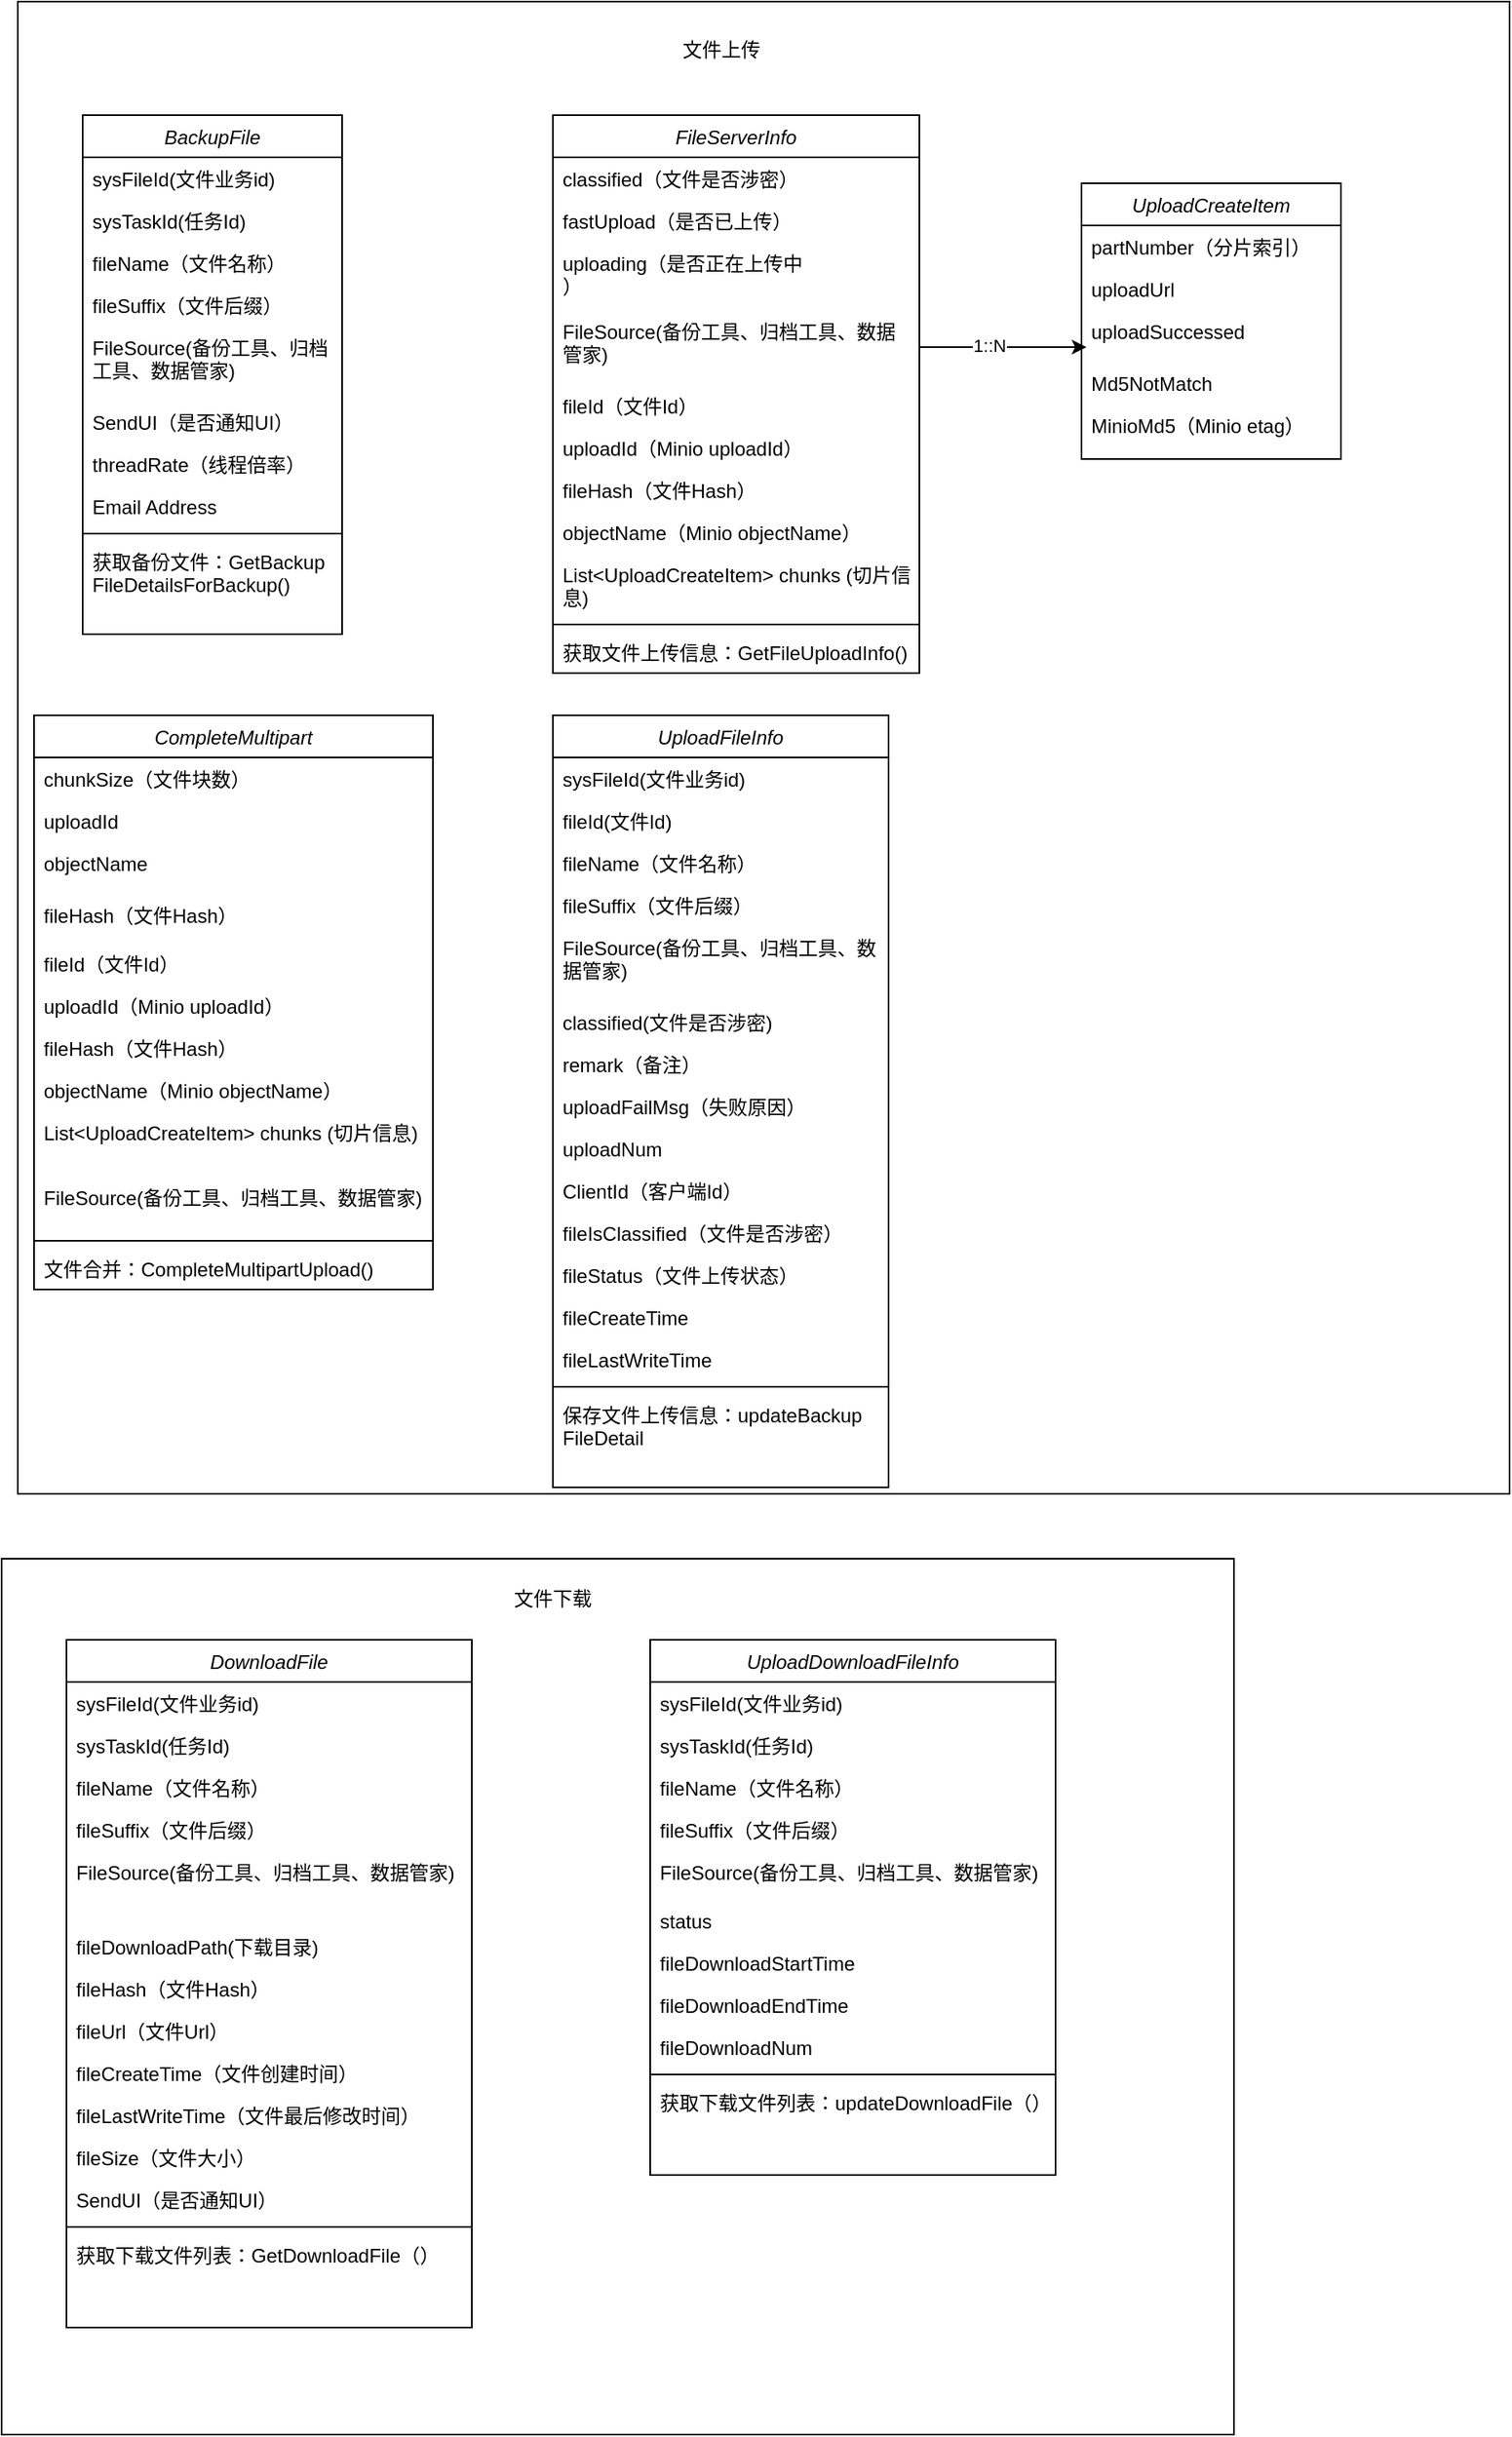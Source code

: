 <mxfile version="22.1.4" type="github">
  <diagram id="C5RBs43oDa-KdzZeNtuy" name="Page-1">
    <mxGraphModel dx="1195" dy="622" grid="1" gridSize="10" guides="1" tooltips="1" connect="1" arrows="1" fold="1" page="1" pageScale="1" pageWidth="827" pageHeight="1169" math="0" shadow="0">
      <root>
        <mxCell id="WIyWlLk6GJQsqaUBKTNV-0" />
        <mxCell id="WIyWlLk6GJQsqaUBKTNV-1" parent="WIyWlLk6GJQsqaUBKTNV-0" />
        <mxCell id="CR6IL81RlcoV7Cm8-zXN-135" value="" style="rounded=0;whiteSpace=wrap;html=1;" vertex="1" parent="WIyWlLk6GJQsqaUBKTNV-1">
          <mxGeometry x="110" y="1000" width="760" height="540" as="geometry" />
        </mxCell>
        <mxCell id="CR6IL81RlcoV7Cm8-zXN-103" value="" style="whiteSpace=wrap;html=1;aspect=fixed;" vertex="1" parent="WIyWlLk6GJQsqaUBKTNV-1">
          <mxGeometry x="120" y="40" width="920" height="920" as="geometry" />
        </mxCell>
        <mxCell id="CR6IL81RlcoV7Cm8-zXN-19" value="BackupFile" style="swimlane;fontStyle=2;align=center;verticalAlign=top;childLayout=stackLayout;horizontal=1;startSize=26;horizontalStack=0;resizeParent=1;resizeLast=0;collapsible=1;marginBottom=0;rounded=0;shadow=0;strokeWidth=1;" vertex="1" parent="WIyWlLk6GJQsqaUBKTNV-1">
          <mxGeometry x="160" y="110" width="160" height="320" as="geometry">
            <mxRectangle x="230" y="140" width="160" height="26" as="alternateBounds" />
          </mxGeometry>
        </mxCell>
        <mxCell id="CR6IL81RlcoV7Cm8-zXN-20" value="sysFileId(文件业务id)" style="text;align=left;verticalAlign=top;spacingLeft=4;spacingRight=4;overflow=hidden;rotatable=0;points=[[0,0.5],[1,0.5]];portConstraint=eastwest;" vertex="1" parent="CR6IL81RlcoV7Cm8-zXN-19">
          <mxGeometry y="26" width="160" height="26" as="geometry" />
        </mxCell>
        <mxCell id="CR6IL81RlcoV7Cm8-zXN-97" value="sysTaskId(任务Id)" style="text;strokeColor=none;fillColor=none;align=left;verticalAlign=top;spacingLeft=4;spacingRight=4;overflow=hidden;rotatable=0;points=[[0,0.5],[1,0.5]];portConstraint=eastwest;whiteSpace=wrap;html=1;" vertex="1" parent="CR6IL81RlcoV7Cm8-zXN-19">
          <mxGeometry y="52" width="160" height="26" as="geometry" />
        </mxCell>
        <mxCell id="CR6IL81RlcoV7Cm8-zXN-25" value="fileName（文件名称）" style="text;strokeColor=none;fillColor=none;align=left;verticalAlign=top;spacingLeft=4;spacingRight=4;overflow=hidden;rotatable=0;points=[[0,0.5],[1,0.5]];portConstraint=eastwest;whiteSpace=wrap;html=1;" vertex="1" parent="CR6IL81RlcoV7Cm8-zXN-19">
          <mxGeometry y="78" width="160" height="26" as="geometry" />
        </mxCell>
        <mxCell id="CR6IL81RlcoV7Cm8-zXN-27" value="fileSuffix（文件后缀）" style="text;strokeColor=none;fillColor=none;align=left;verticalAlign=top;spacingLeft=4;spacingRight=4;overflow=hidden;rotatable=0;points=[[0,0.5],[1,0.5]];portConstraint=eastwest;whiteSpace=wrap;html=1;" vertex="1" parent="CR6IL81RlcoV7Cm8-zXN-19">
          <mxGeometry y="104" width="160" height="26" as="geometry" />
        </mxCell>
        <mxCell id="CR6IL81RlcoV7Cm8-zXN-30" value="FileSource(备份工具、归档工具、数据管家)" style="text;strokeColor=none;fillColor=none;align=left;verticalAlign=top;spacingLeft=4;spacingRight=4;overflow=hidden;rotatable=0;points=[[0,0.5],[1,0.5]];portConstraint=eastwest;whiteSpace=wrap;html=1;" vertex="1" parent="CR6IL81RlcoV7Cm8-zXN-19">
          <mxGeometry y="130" width="160" height="46" as="geometry" />
        </mxCell>
        <mxCell id="CR6IL81RlcoV7Cm8-zXN-26" value="SendUI（是否通知UI）" style="text;strokeColor=none;fillColor=none;align=left;verticalAlign=top;spacingLeft=4;spacingRight=4;overflow=hidden;rotatable=0;points=[[0,0.5],[1,0.5]];portConstraint=eastwest;whiteSpace=wrap;html=1;" vertex="1" parent="CR6IL81RlcoV7Cm8-zXN-19">
          <mxGeometry y="176" width="160" height="26" as="geometry" />
        </mxCell>
        <mxCell id="CR6IL81RlcoV7Cm8-zXN-28" value="threadRate（线程倍率）" style="text;strokeColor=none;fillColor=none;align=left;verticalAlign=top;spacingLeft=4;spacingRight=4;overflow=hidden;rotatable=0;points=[[0,0.5],[1,0.5]];portConstraint=eastwest;whiteSpace=wrap;html=1;" vertex="1" parent="CR6IL81RlcoV7Cm8-zXN-19">
          <mxGeometry y="202" width="160" height="26" as="geometry" />
        </mxCell>
        <mxCell id="CR6IL81RlcoV7Cm8-zXN-22" value="Email Address" style="text;align=left;verticalAlign=top;spacingLeft=4;spacingRight=4;overflow=hidden;rotatable=0;points=[[0,0.5],[1,0.5]];portConstraint=eastwest;rounded=0;shadow=0;html=0;" vertex="1" parent="CR6IL81RlcoV7Cm8-zXN-19">
          <mxGeometry y="228" width="160" height="26" as="geometry" />
        </mxCell>
        <mxCell id="CR6IL81RlcoV7Cm8-zXN-23" value="" style="line;html=1;strokeWidth=1;align=left;verticalAlign=middle;spacingTop=-1;spacingLeft=3;spacingRight=3;rotatable=0;labelPosition=right;points=[];portConstraint=eastwest;" vertex="1" parent="CR6IL81RlcoV7Cm8-zXN-19">
          <mxGeometry y="254" width="160" height="8" as="geometry" />
        </mxCell>
        <mxCell id="CR6IL81RlcoV7Cm8-zXN-24" value="获取备份文件：GetBackup&#xa;FileDetailsForBackup()" style="text;align=left;verticalAlign=top;spacingLeft=4;spacingRight=4;overflow=hidden;rotatable=0;points=[[0,0.5],[1,0.5]];portConstraint=eastwest;" vertex="1" parent="CR6IL81RlcoV7Cm8-zXN-19">
          <mxGeometry y="262" width="160" height="58" as="geometry" />
        </mxCell>
        <mxCell id="CR6IL81RlcoV7Cm8-zXN-31" value="FileServerInfo" style="swimlane;fontStyle=2;align=center;verticalAlign=top;childLayout=stackLayout;horizontal=1;startSize=26;horizontalStack=0;resizeParent=1;resizeLast=0;collapsible=1;marginBottom=0;rounded=0;shadow=0;strokeWidth=1;" vertex="1" parent="WIyWlLk6GJQsqaUBKTNV-1">
          <mxGeometry x="450" y="110" width="226" height="344" as="geometry">
            <mxRectangle x="230" y="140" width="160" height="26" as="alternateBounds" />
          </mxGeometry>
        </mxCell>
        <mxCell id="CR6IL81RlcoV7Cm8-zXN-32" value="classified（文件是否涉密）" style="text;align=left;verticalAlign=top;spacingLeft=4;spacingRight=4;overflow=hidden;rotatable=0;points=[[0,0.5],[1,0.5]];portConstraint=eastwest;" vertex="1" parent="CR6IL81RlcoV7Cm8-zXN-31">
          <mxGeometry y="26" width="226" height="26" as="geometry" />
        </mxCell>
        <mxCell id="CR6IL81RlcoV7Cm8-zXN-33" value="fastUpload（是否已上传）" style="text;strokeColor=none;fillColor=none;align=left;verticalAlign=top;spacingLeft=4;spacingRight=4;overflow=hidden;rotatable=0;points=[[0,0.5],[1,0.5]];portConstraint=eastwest;whiteSpace=wrap;html=1;" vertex="1" parent="CR6IL81RlcoV7Cm8-zXN-31">
          <mxGeometry y="52" width="226" height="26" as="geometry" />
        </mxCell>
        <mxCell id="CR6IL81RlcoV7Cm8-zXN-34" value="uploading（是否正在上传中&lt;br&gt;）" style="text;strokeColor=none;fillColor=none;align=left;verticalAlign=top;spacingLeft=4;spacingRight=4;overflow=hidden;rotatable=0;points=[[0,0.5],[1,0.5]];portConstraint=eastwest;whiteSpace=wrap;html=1;" vertex="1" parent="CR6IL81RlcoV7Cm8-zXN-31">
          <mxGeometry y="78" width="226" height="42" as="geometry" />
        </mxCell>
        <mxCell id="CR6IL81RlcoV7Cm8-zXN-35" value="FileSource(备份工具、归档工具、数据管家)" style="text;strokeColor=none;fillColor=none;align=left;verticalAlign=top;spacingLeft=4;spacingRight=4;overflow=hidden;rotatable=0;points=[[0,0.5],[1,0.5]];portConstraint=eastwest;whiteSpace=wrap;html=1;" vertex="1" parent="CR6IL81RlcoV7Cm8-zXN-31">
          <mxGeometry y="120" width="226" height="46" as="geometry" />
        </mxCell>
        <mxCell id="CR6IL81RlcoV7Cm8-zXN-36" value="fileId（文件Id）" style="text;strokeColor=none;fillColor=none;align=left;verticalAlign=top;spacingLeft=4;spacingRight=4;overflow=hidden;rotatable=0;points=[[0,0.5],[1,0.5]];portConstraint=eastwest;whiteSpace=wrap;html=1;" vertex="1" parent="CR6IL81RlcoV7Cm8-zXN-31">
          <mxGeometry y="166" width="226" height="26" as="geometry" />
        </mxCell>
        <mxCell id="CR6IL81RlcoV7Cm8-zXN-37" value="uploadId（Minio uploadId）" style="text;strokeColor=none;fillColor=none;align=left;verticalAlign=top;spacingLeft=4;spacingRight=4;overflow=hidden;rotatable=0;points=[[0,0.5],[1,0.5]];portConstraint=eastwest;whiteSpace=wrap;html=1;" vertex="1" parent="CR6IL81RlcoV7Cm8-zXN-31">
          <mxGeometry y="192" width="226" height="26" as="geometry" />
        </mxCell>
        <mxCell id="CR6IL81RlcoV7Cm8-zXN-38" value="fileHash（文件Hash）" style="text;strokeColor=none;fillColor=none;align=left;verticalAlign=top;spacingLeft=4;spacingRight=4;overflow=hidden;rotatable=0;points=[[0,0.5],[1,0.5]];portConstraint=eastwest;whiteSpace=wrap;html=1;" vertex="1" parent="CR6IL81RlcoV7Cm8-zXN-31">
          <mxGeometry y="218" width="226" height="26" as="geometry" />
        </mxCell>
        <mxCell id="CR6IL81RlcoV7Cm8-zXN-39" value="objectName（Minio objectName）" style="text;align=left;verticalAlign=top;spacingLeft=4;spacingRight=4;overflow=hidden;rotatable=0;points=[[0,0.5],[1,0.5]];portConstraint=eastwest;rounded=0;shadow=0;html=0;" vertex="1" parent="CR6IL81RlcoV7Cm8-zXN-31">
          <mxGeometry y="244" width="226" height="26" as="geometry" />
        </mxCell>
        <mxCell id="CR6IL81RlcoV7Cm8-zXN-54" value="List&amp;lt;UploadCreateItem&amp;gt;&amp;nbsp;chunks (切片信息)" style="text;strokeColor=none;fillColor=none;align=left;verticalAlign=top;spacingLeft=4;spacingRight=4;overflow=hidden;rotatable=0;points=[[0,0.5],[1,0.5]];portConstraint=eastwest;whiteSpace=wrap;html=1;" vertex="1" parent="CR6IL81RlcoV7Cm8-zXN-31">
          <mxGeometry y="270" width="226" height="40" as="geometry" />
        </mxCell>
        <mxCell id="CR6IL81RlcoV7Cm8-zXN-40" value="" style="line;html=1;strokeWidth=1;align=left;verticalAlign=middle;spacingTop=-1;spacingLeft=3;spacingRight=3;rotatable=0;labelPosition=right;points=[];portConstraint=eastwest;" vertex="1" parent="CR6IL81RlcoV7Cm8-zXN-31">
          <mxGeometry y="310" width="226" height="8" as="geometry" />
        </mxCell>
        <mxCell id="CR6IL81RlcoV7Cm8-zXN-41" value="获取文件上传信息：GetFileUploadInfo()" style="text;align=left;verticalAlign=top;spacingLeft=4;spacingRight=4;overflow=hidden;rotatable=0;points=[[0,0.5],[1,0.5]];portConstraint=eastwest;" vertex="1" parent="CR6IL81RlcoV7Cm8-zXN-31">
          <mxGeometry y="318" width="226" height="26" as="geometry" />
        </mxCell>
        <mxCell id="CR6IL81RlcoV7Cm8-zXN-43" value="UploadCreateItem" style="swimlane;fontStyle=2;align=center;verticalAlign=top;childLayout=stackLayout;horizontal=1;startSize=26;horizontalStack=0;resizeParent=1;resizeLast=0;collapsible=1;marginBottom=0;rounded=0;shadow=0;strokeWidth=1;" vertex="1" parent="WIyWlLk6GJQsqaUBKTNV-1">
          <mxGeometry x="776" y="152" width="160" height="170" as="geometry">
            <mxRectangle x="230" y="140" width="160" height="26" as="alternateBounds" />
          </mxGeometry>
        </mxCell>
        <mxCell id="CR6IL81RlcoV7Cm8-zXN-44" value="partNumber（分片索引）" style="text;align=left;verticalAlign=top;spacingLeft=4;spacingRight=4;overflow=hidden;rotatable=0;points=[[0,0.5],[1,0.5]];portConstraint=eastwest;" vertex="1" parent="CR6IL81RlcoV7Cm8-zXN-43">
          <mxGeometry y="26" width="160" height="26" as="geometry" />
        </mxCell>
        <mxCell id="CR6IL81RlcoV7Cm8-zXN-45" value="uploadUrl" style="text;strokeColor=none;fillColor=none;align=left;verticalAlign=top;spacingLeft=4;spacingRight=4;overflow=hidden;rotatable=0;points=[[0,0.5],[1,0.5]];portConstraint=eastwest;whiteSpace=wrap;html=1;" vertex="1" parent="CR6IL81RlcoV7Cm8-zXN-43">
          <mxGeometry y="52" width="160" height="26" as="geometry" />
        </mxCell>
        <mxCell id="CR6IL81RlcoV7Cm8-zXN-46" value="uploadSuccessed" style="text;strokeColor=none;fillColor=none;align=left;verticalAlign=top;spacingLeft=4;spacingRight=4;overflow=hidden;rotatable=0;points=[[0,0.5],[1,0.5]];portConstraint=eastwest;whiteSpace=wrap;html=1;" vertex="1" parent="CR6IL81RlcoV7Cm8-zXN-43">
          <mxGeometry y="78" width="160" height="32" as="geometry" />
        </mxCell>
        <mxCell id="CR6IL81RlcoV7Cm8-zXN-48" value="Md5NotMatch" style="text;strokeColor=none;fillColor=none;align=left;verticalAlign=top;spacingLeft=4;spacingRight=4;overflow=hidden;rotatable=0;points=[[0,0.5],[1,0.5]];portConstraint=eastwest;whiteSpace=wrap;html=1;" vertex="1" parent="CR6IL81RlcoV7Cm8-zXN-43">
          <mxGeometry y="110" width="160" height="26" as="geometry" />
        </mxCell>
        <mxCell id="CR6IL81RlcoV7Cm8-zXN-49" value="MinioMd5（Minio etag）" style="text;strokeColor=none;fillColor=none;align=left;verticalAlign=top;spacingLeft=4;spacingRight=4;overflow=hidden;rotatable=0;points=[[0,0.5],[1,0.5]];portConstraint=eastwest;whiteSpace=wrap;html=1;" vertex="1" parent="CR6IL81RlcoV7Cm8-zXN-43">
          <mxGeometry y="136" width="160" height="26" as="geometry" />
        </mxCell>
        <mxCell id="CR6IL81RlcoV7Cm8-zXN-55" style="edgeStyle=orthogonalEdgeStyle;rounded=0;orthogonalLoop=1;jettySize=auto;html=1;exitX=1;exitY=0.5;exitDx=0;exitDy=0;entryX=0.019;entryY=0.719;entryDx=0;entryDy=0;entryPerimeter=0;" edge="1" parent="WIyWlLk6GJQsqaUBKTNV-1" source="CR6IL81RlcoV7Cm8-zXN-35" target="CR6IL81RlcoV7Cm8-zXN-46">
          <mxGeometry relative="1" as="geometry" />
        </mxCell>
        <mxCell id="CR6IL81RlcoV7Cm8-zXN-56" value="1::N" style="edgeLabel;html=1;align=center;verticalAlign=middle;resizable=0;points=[];" vertex="1" connectable="0" parent="CR6IL81RlcoV7Cm8-zXN-55">
          <mxGeometry x="-0.165" y="1" relative="1" as="geometry">
            <mxPoint as="offset" />
          </mxGeometry>
        </mxCell>
        <mxCell id="CR6IL81RlcoV7Cm8-zXN-57" value="CompleteMultipart" style="swimlane;fontStyle=2;align=center;verticalAlign=top;childLayout=stackLayout;horizontal=1;startSize=26;horizontalStack=0;resizeParent=1;resizeLast=0;collapsible=1;marginBottom=0;rounded=0;shadow=0;strokeWidth=1;" vertex="1" parent="WIyWlLk6GJQsqaUBKTNV-1">
          <mxGeometry x="130" y="480" width="246" height="354" as="geometry">
            <mxRectangle x="230" y="140" width="160" height="26" as="alternateBounds" />
          </mxGeometry>
        </mxCell>
        <mxCell id="CR6IL81RlcoV7Cm8-zXN-58" value="chunkSize（文件块数）" style="text;align=left;verticalAlign=top;spacingLeft=4;spacingRight=4;overflow=hidden;rotatable=0;points=[[0,0.5],[1,0.5]];portConstraint=eastwest;" vertex="1" parent="CR6IL81RlcoV7Cm8-zXN-57">
          <mxGeometry y="26" width="246" height="26" as="geometry" />
        </mxCell>
        <mxCell id="CR6IL81RlcoV7Cm8-zXN-59" value="uploadId" style="text;strokeColor=none;fillColor=none;align=left;verticalAlign=top;spacingLeft=4;spacingRight=4;overflow=hidden;rotatable=0;points=[[0,0.5],[1,0.5]];portConstraint=eastwest;whiteSpace=wrap;html=1;" vertex="1" parent="CR6IL81RlcoV7Cm8-zXN-57">
          <mxGeometry y="52" width="246" height="26" as="geometry" />
        </mxCell>
        <mxCell id="CR6IL81RlcoV7Cm8-zXN-60" value="objectName" style="text;strokeColor=none;fillColor=none;align=left;verticalAlign=top;spacingLeft=4;spacingRight=4;overflow=hidden;rotatable=0;points=[[0,0.5],[1,0.5]];portConstraint=eastwest;whiteSpace=wrap;html=1;" vertex="1" parent="CR6IL81RlcoV7Cm8-zXN-57">
          <mxGeometry y="78" width="246" height="32" as="geometry" />
        </mxCell>
        <mxCell id="CR6IL81RlcoV7Cm8-zXN-61" value="fileHash（文件Hash）" style="text;strokeColor=none;fillColor=none;align=left;verticalAlign=top;spacingLeft=4;spacingRight=4;overflow=hidden;rotatable=0;points=[[0,0.5],[1,0.5]];portConstraint=eastwest;whiteSpace=wrap;html=1;" vertex="1" parent="CR6IL81RlcoV7Cm8-zXN-57">
          <mxGeometry y="110" width="246" height="30" as="geometry" />
        </mxCell>
        <mxCell id="CR6IL81RlcoV7Cm8-zXN-62" value="fileId（文件Id）" style="text;strokeColor=none;fillColor=none;align=left;verticalAlign=top;spacingLeft=4;spacingRight=4;overflow=hidden;rotatable=0;points=[[0,0.5],[1,0.5]];portConstraint=eastwest;whiteSpace=wrap;html=1;" vertex="1" parent="CR6IL81RlcoV7Cm8-zXN-57">
          <mxGeometry y="140" width="246" height="26" as="geometry" />
        </mxCell>
        <mxCell id="CR6IL81RlcoV7Cm8-zXN-63" value="uploadId（Minio uploadId）" style="text;strokeColor=none;fillColor=none;align=left;verticalAlign=top;spacingLeft=4;spacingRight=4;overflow=hidden;rotatable=0;points=[[0,0.5],[1,0.5]];portConstraint=eastwest;whiteSpace=wrap;html=1;" vertex="1" parent="CR6IL81RlcoV7Cm8-zXN-57">
          <mxGeometry y="166" width="246" height="26" as="geometry" />
        </mxCell>
        <mxCell id="CR6IL81RlcoV7Cm8-zXN-64" value="fileHash（文件Hash）" style="text;strokeColor=none;fillColor=none;align=left;verticalAlign=top;spacingLeft=4;spacingRight=4;overflow=hidden;rotatable=0;points=[[0,0.5],[1,0.5]];portConstraint=eastwest;whiteSpace=wrap;html=1;" vertex="1" parent="CR6IL81RlcoV7Cm8-zXN-57">
          <mxGeometry y="192" width="246" height="26" as="geometry" />
        </mxCell>
        <mxCell id="CR6IL81RlcoV7Cm8-zXN-65" value="objectName（Minio objectName）" style="text;align=left;verticalAlign=top;spacingLeft=4;spacingRight=4;overflow=hidden;rotatable=0;points=[[0,0.5],[1,0.5]];portConstraint=eastwest;rounded=0;shadow=0;html=0;" vertex="1" parent="CR6IL81RlcoV7Cm8-zXN-57">
          <mxGeometry y="218" width="246" height="26" as="geometry" />
        </mxCell>
        <mxCell id="CR6IL81RlcoV7Cm8-zXN-66" value="List&amp;lt;UploadCreateItem&amp;gt;&amp;nbsp;chunks (切片信息)" style="text;strokeColor=none;fillColor=none;align=left;verticalAlign=top;spacingLeft=4;spacingRight=4;overflow=hidden;rotatable=0;points=[[0,0.5],[1,0.5]];portConstraint=eastwest;whiteSpace=wrap;html=1;" vertex="1" parent="CR6IL81RlcoV7Cm8-zXN-57">
          <mxGeometry y="244" width="246" height="40" as="geometry" />
        </mxCell>
        <mxCell id="CR6IL81RlcoV7Cm8-zXN-69" value="FileSource(备份工具、归档工具、数据管家)" style="text;strokeColor=none;fillColor=none;align=left;verticalAlign=top;spacingLeft=4;spacingRight=4;overflow=hidden;rotatable=0;points=[[0,0.5],[1,0.5]];portConstraint=eastwest;whiteSpace=wrap;html=1;" vertex="1" parent="CR6IL81RlcoV7Cm8-zXN-57">
          <mxGeometry y="284" width="246" height="36" as="geometry" />
        </mxCell>
        <mxCell id="CR6IL81RlcoV7Cm8-zXN-67" value="" style="line;html=1;strokeWidth=1;align=left;verticalAlign=middle;spacingTop=-1;spacingLeft=3;spacingRight=3;rotatable=0;labelPosition=right;points=[];portConstraint=eastwest;" vertex="1" parent="CR6IL81RlcoV7Cm8-zXN-57">
          <mxGeometry y="320" width="246" height="8" as="geometry" />
        </mxCell>
        <mxCell id="CR6IL81RlcoV7Cm8-zXN-68" value="文件合并：CompleteMultipartUpload()" style="text;align=left;verticalAlign=top;spacingLeft=4;spacingRight=4;overflow=hidden;rotatable=0;points=[[0,0.5],[1,0.5]];portConstraint=eastwest;" vertex="1" parent="CR6IL81RlcoV7Cm8-zXN-57">
          <mxGeometry y="328" width="246" height="26" as="geometry" />
        </mxCell>
        <mxCell id="CR6IL81RlcoV7Cm8-zXN-85" value="UploadFileInfo" style="swimlane;fontStyle=2;align=center;verticalAlign=top;childLayout=stackLayout;horizontal=1;startSize=26;horizontalStack=0;resizeParent=1;resizeLast=0;collapsible=1;marginBottom=0;rounded=0;shadow=0;strokeWidth=1;" vertex="1" parent="WIyWlLk6GJQsqaUBKTNV-1">
          <mxGeometry x="450" y="480" width="207" height="476" as="geometry">
            <mxRectangle x="230" y="140" width="160" height="26" as="alternateBounds" />
          </mxGeometry>
        </mxCell>
        <mxCell id="CR6IL81RlcoV7Cm8-zXN-96" value="sysFileId(文件业务id)" style="text;strokeColor=none;fillColor=none;align=left;verticalAlign=top;spacingLeft=4;spacingRight=4;overflow=hidden;rotatable=0;points=[[0,0.5],[1,0.5]];portConstraint=eastwest;whiteSpace=wrap;html=1;" vertex="1" parent="CR6IL81RlcoV7Cm8-zXN-85">
          <mxGeometry y="26" width="207" height="26" as="geometry" />
        </mxCell>
        <mxCell id="CR6IL81RlcoV7Cm8-zXN-86" value="fileId(文件Id)" style="text;align=left;verticalAlign=top;spacingLeft=4;spacingRight=4;overflow=hidden;rotatable=0;points=[[0,0.5],[1,0.5]];portConstraint=eastwest;" vertex="1" parent="CR6IL81RlcoV7Cm8-zXN-85">
          <mxGeometry y="52" width="207" height="26" as="geometry" />
        </mxCell>
        <mxCell id="CR6IL81RlcoV7Cm8-zXN-87" value="fileName（文件名称）" style="text;strokeColor=none;fillColor=none;align=left;verticalAlign=top;spacingLeft=4;spacingRight=4;overflow=hidden;rotatable=0;points=[[0,0.5],[1,0.5]];portConstraint=eastwest;whiteSpace=wrap;html=1;" vertex="1" parent="CR6IL81RlcoV7Cm8-zXN-85">
          <mxGeometry y="78" width="207" height="26" as="geometry" />
        </mxCell>
        <mxCell id="CR6IL81RlcoV7Cm8-zXN-88" value="fileSuffix（文件后缀）" style="text;strokeColor=none;fillColor=none;align=left;verticalAlign=top;spacingLeft=4;spacingRight=4;overflow=hidden;rotatable=0;points=[[0,0.5],[1,0.5]];portConstraint=eastwest;whiteSpace=wrap;html=1;" vertex="1" parent="CR6IL81RlcoV7Cm8-zXN-85">
          <mxGeometry y="104" width="207" height="26" as="geometry" />
        </mxCell>
        <mxCell id="CR6IL81RlcoV7Cm8-zXN-89" value="FileSource(备份工具、归档工具、数据管家)" style="text;strokeColor=none;fillColor=none;align=left;verticalAlign=top;spacingLeft=4;spacingRight=4;overflow=hidden;rotatable=0;points=[[0,0.5],[1,0.5]];portConstraint=eastwest;whiteSpace=wrap;html=1;" vertex="1" parent="CR6IL81RlcoV7Cm8-zXN-85">
          <mxGeometry y="130" width="207" height="46" as="geometry" />
        </mxCell>
        <mxCell id="CR6IL81RlcoV7Cm8-zXN-90" value="classified(文件是否涉密)" style="text;strokeColor=none;fillColor=none;align=left;verticalAlign=top;spacingLeft=4;spacingRight=4;overflow=hidden;rotatable=0;points=[[0,0.5],[1,0.5]];portConstraint=eastwest;whiteSpace=wrap;html=1;" vertex="1" parent="CR6IL81RlcoV7Cm8-zXN-85">
          <mxGeometry y="176" width="207" height="26" as="geometry" />
        </mxCell>
        <mxCell id="CR6IL81RlcoV7Cm8-zXN-91" value="remark（备注）" style="text;strokeColor=none;fillColor=none;align=left;verticalAlign=top;spacingLeft=4;spacingRight=4;overflow=hidden;rotatable=0;points=[[0,0.5],[1,0.5]];portConstraint=eastwest;whiteSpace=wrap;html=1;" vertex="1" parent="CR6IL81RlcoV7Cm8-zXN-85">
          <mxGeometry y="202" width="207" height="26" as="geometry" />
        </mxCell>
        <mxCell id="CR6IL81RlcoV7Cm8-zXN-92" value="uploadFailMsg（失败原因）" style="text;strokeColor=none;fillColor=none;align=left;verticalAlign=top;spacingLeft=4;spacingRight=4;overflow=hidden;rotatable=0;points=[[0,0.5],[1,0.5]];portConstraint=eastwest;whiteSpace=wrap;html=1;" vertex="1" parent="CR6IL81RlcoV7Cm8-zXN-85">
          <mxGeometry y="228" width="207" height="26" as="geometry" />
        </mxCell>
        <mxCell id="CR6IL81RlcoV7Cm8-zXN-93" value="uploadNum" style="text;align=left;verticalAlign=top;spacingLeft=4;spacingRight=4;overflow=hidden;rotatable=0;points=[[0,0.5],[1,0.5]];portConstraint=eastwest;rounded=0;shadow=0;html=0;" vertex="1" parent="CR6IL81RlcoV7Cm8-zXN-85">
          <mxGeometry y="254" width="207" height="26" as="geometry" />
        </mxCell>
        <mxCell id="CR6IL81RlcoV7Cm8-zXN-98" value="ClientId（客户端Id）" style="text;strokeColor=none;fillColor=none;align=left;verticalAlign=top;spacingLeft=4;spacingRight=4;overflow=hidden;rotatable=0;points=[[0,0.5],[1,0.5]];portConstraint=eastwest;whiteSpace=wrap;html=1;" vertex="1" parent="CR6IL81RlcoV7Cm8-zXN-85">
          <mxGeometry y="280" width="207" height="26" as="geometry" />
        </mxCell>
        <mxCell id="CR6IL81RlcoV7Cm8-zXN-99" value="fileIsClassified（文件是否涉密）" style="text;strokeColor=none;fillColor=none;align=left;verticalAlign=top;spacingLeft=4;spacingRight=4;overflow=hidden;rotatable=0;points=[[0,0.5],[1,0.5]];portConstraint=eastwest;whiteSpace=wrap;html=1;" vertex="1" parent="CR6IL81RlcoV7Cm8-zXN-85">
          <mxGeometry y="306" width="207" height="26" as="geometry" />
        </mxCell>
        <mxCell id="CR6IL81RlcoV7Cm8-zXN-100" value="fileStatus（文件上传状态）" style="text;strokeColor=none;fillColor=none;align=left;verticalAlign=top;spacingLeft=4;spacingRight=4;overflow=hidden;rotatable=0;points=[[0,0.5],[1,0.5]];portConstraint=eastwest;whiteSpace=wrap;html=1;" vertex="1" parent="CR6IL81RlcoV7Cm8-zXN-85">
          <mxGeometry y="332" width="207" height="26" as="geometry" />
        </mxCell>
        <mxCell id="CR6IL81RlcoV7Cm8-zXN-101" value="fileCreateTime" style="text;strokeColor=none;fillColor=none;align=left;verticalAlign=top;spacingLeft=4;spacingRight=4;overflow=hidden;rotatable=0;points=[[0,0.5],[1,0.5]];portConstraint=eastwest;whiteSpace=wrap;html=1;" vertex="1" parent="CR6IL81RlcoV7Cm8-zXN-85">
          <mxGeometry y="358" width="207" height="26" as="geometry" />
        </mxCell>
        <mxCell id="CR6IL81RlcoV7Cm8-zXN-102" value="fileLastWriteTime" style="text;strokeColor=none;fillColor=none;align=left;verticalAlign=top;spacingLeft=4;spacingRight=4;overflow=hidden;rotatable=0;points=[[0,0.5],[1,0.5]];portConstraint=eastwest;whiteSpace=wrap;html=1;" vertex="1" parent="CR6IL81RlcoV7Cm8-zXN-85">
          <mxGeometry y="384" width="207" height="26" as="geometry" />
        </mxCell>
        <mxCell id="CR6IL81RlcoV7Cm8-zXN-94" value="" style="line;html=1;strokeWidth=1;align=left;verticalAlign=middle;spacingTop=-1;spacingLeft=3;spacingRight=3;rotatable=0;labelPosition=right;points=[];portConstraint=eastwest;" vertex="1" parent="CR6IL81RlcoV7Cm8-zXN-85">
          <mxGeometry y="410" width="207" height="8" as="geometry" />
        </mxCell>
        <mxCell id="CR6IL81RlcoV7Cm8-zXN-95" value="保存文件上传信息：updateBackup&#xa;FileDetail" style="text;align=left;verticalAlign=top;spacingLeft=4;spacingRight=4;overflow=hidden;rotatable=0;points=[[0,0.5],[1,0.5]];portConstraint=eastwest;" vertex="1" parent="CR6IL81RlcoV7Cm8-zXN-85">
          <mxGeometry y="418" width="207" height="58" as="geometry" />
        </mxCell>
        <mxCell id="CR6IL81RlcoV7Cm8-zXN-104" value="文件上传" style="text;html=1;strokeColor=none;fillColor=none;align=center;verticalAlign=middle;whiteSpace=wrap;rounded=0;" vertex="1" parent="WIyWlLk6GJQsqaUBKTNV-1">
          <mxGeometry x="523.5" y="55" width="60" height="30" as="geometry" />
        </mxCell>
        <mxCell id="CR6IL81RlcoV7Cm8-zXN-105" value="DownloadFile" style="swimlane;fontStyle=2;align=center;verticalAlign=top;childLayout=stackLayout;horizontal=1;startSize=26;horizontalStack=0;resizeParent=1;resizeLast=0;collapsible=1;marginBottom=0;rounded=0;shadow=0;strokeWidth=1;" vertex="1" parent="WIyWlLk6GJQsqaUBKTNV-1">
          <mxGeometry x="150" y="1050" width="250" height="424" as="geometry">
            <mxRectangle x="230" y="140" width="160" height="26" as="alternateBounds" />
          </mxGeometry>
        </mxCell>
        <mxCell id="CR6IL81RlcoV7Cm8-zXN-106" value="sysFileId(文件业务id)" style="text;align=left;verticalAlign=top;spacingLeft=4;spacingRight=4;overflow=hidden;rotatable=0;points=[[0,0.5],[1,0.5]];portConstraint=eastwest;" vertex="1" parent="CR6IL81RlcoV7Cm8-zXN-105">
          <mxGeometry y="26" width="250" height="26" as="geometry" />
        </mxCell>
        <mxCell id="CR6IL81RlcoV7Cm8-zXN-107" value="sysTaskId(任务Id)" style="text;strokeColor=none;fillColor=none;align=left;verticalAlign=top;spacingLeft=4;spacingRight=4;overflow=hidden;rotatable=0;points=[[0,0.5],[1,0.5]];portConstraint=eastwest;whiteSpace=wrap;html=1;" vertex="1" parent="CR6IL81RlcoV7Cm8-zXN-105">
          <mxGeometry y="52" width="250" height="26" as="geometry" />
        </mxCell>
        <mxCell id="CR6IL81RlcoV7Cm8-zXN-108" value="fileName（文件名称）" style="text;strokeColor=none;fillColor=none;align=left;verticalAlign=top;spacingLeft=4;spacingRight=4;overflow=hidden;rotatable=0;points=[[0,0.5],[1,0.5]];portConstraint=eastwest;whiteSpace=wrap;html=1;" vertex="1" parent="CR6IL81RlcoV7Cm8-zXN-105">
          <mxGeometry y="78" width="250" height="26" as="geometry" />
        </mxCell>
        <mxCell id="CR6IL81RlcoV7Cm8-zXN-109" value="fileSuffix（文件后缀）" style="text;strokeColor=none;fillColor=none;align=left;verticalAlign=top;spacingLeft=4;spacingRight=4;overflow=hidden;rotatable=0;points=[[0,0.5],[1,0.5]];portConstraint=eastwest;whiteSpace=wrap;html=1;" vertex="1" parent="CR6IL81RlcoV7Cm8-zXN-105">
          <mxGeometry y="104" width="250" height="26" as="geometry" />
        </mxCell>
        <mxCell id="CR6IL81RlcoV7Cm8-zXN-110" value="FileSource(备份工具、归档工具、数据管家)" style="text;strokeColor=none;fillColor=none;align=left;verticalAlign=top;spacingLeft=4;spacingRight=4;overflow=hidden;rotatable=0;points=[[0,0.5],[1,0.5]];portConstraint=eastwest;whiteSpace=wrap;html=1;" vertex="1" parent="CR6IL81RlcoV7Cm8-zXN-105">
          <mxGeometry y="130" width="250" height="46" as="geometry" />
        </mxCell>
        <mxCell id="CR6IL81RlcoV7Cm8-zXN-111" value="fileDownloadPath(下载目录)" style="text;strokeColor=none;fillColor=none;align=left;verticalAlign=top;spacingLeft=4;spacingRight=4;overflow=hidden;rotatable=0;points=[[0,0.5],[1,0.5]];portConstraint=eastwest;whiteSpace=wrap;html=1;" vertex="1" parent="CR6IL81RlcoV7Cm8-zXN-105">
          <mxGeometry y="176" width="250" height="26" as="geometry" />
        </mxCell>
        <mxCell id="CR6IL81RlcoV7Cm8-zXN-112" value="fileHash（文件Hash）" style="text;strokeColor=none;fillColor=none;align=left;verticalAlign=top;spacingLeft=4;spacingRight=4;overflow=hidden;rotatable=0;points=[[0,0.5],[1,0.5]];portConstraint=eastwest;whiteSpace=wrap;html=1;" vertex="1" parent="CR6IL81RlcoV7Cm8-zXN-105">
          <mxGeometry y="202" width="250" height="26" as="geometry" />
        </mxCell>
        <mxCell id="CR6IL81RlcoV7Cm8-zXN-113" value="fileUrl（文件Url）" style="text;align=left;verticalAlign=top;spacingLeft=4;spacingRight=4;overflow=hidden;rotatable=0;points=[[0,0.5],[1,0.5]];portConstraint=eastwest;rounded=0;shadow=0;html=0;" vertex="1" parent="CR6IL81RlcoV7Cm8-zXN-105">
          <mxGeometry y="228" width="250" height="26" as="geometry" />
        </mxCell>
        <mxCell id="CR6IL81RlcoV7Cm8-zXN-116" value="fileCreateTime（文件创建时间）" style="text;strokeColor=none;fillColor=none;align=left;verticalAlign=top;spacingLeft=4;spacingRight=4;overflow=hidden;rotatable=0;points=[[0,0.5],[1,0.5]];portConstraint=eastwest;whiteSpace=wrap;html=1;" vertex="1" parent="CR6IL81RlcoV7Cm8-zXN-105">
          <mxGeometry y="254" width="250" height="26" as="geometry" />
        </mxCell>
        <mxCell id="CR6IL81RlcoV7Cm8-zXN-117" value="fileLastWriteTime（文件最后修改时间）" style="text;strokeColor=none;fillColor=none;align=left;verticalAlign=top;spacingLeft=4;spacingRight=4;overflow=hidden;rotatable=0;points=[[0,0.5],[1,0.5]];portConstraint=eastwest;whiteSpace=wrap;html=1;" vertex="1" parent="CR6IL81RlcoV7Cm8-zXN-105">
          <mxGeometry y="280" width="250" height="26" as="geometry" />
        </mxCell>
        <mxCell id="CR6IL81RlcoV7Cm8-zXN-118" value="fileSize（文件大小）" style="text;strokeColor=none;fillColor=none;align=left;verticalAlign=top;spacingLeft=4;spacingRight=4;overflow=hidden;rotatable=0;points=[[0,0.5],[1,0.5]];portConstraint=eastwest;whiteSpace=wrap;html=1;" vertex="1" parent="CR6IL81RlcoV7Cm8-zXN-105">
          <mxGeometry y="306" width="250" height="26" as="geometry" />
        </mxCell>
        <mxCell id="CR6IL81RlcoV7Cm8-zXN-119" value="SendUI（是否通知UI）" style="text;strokeColor=none;fillColor=none;align=left;verticalAlign=top;spacingLeft=4;spacingRight=4;overflow=hidden;rotatable=0;points=[[0,0.5],[1,0.5]];portConstraint=eastwest;whiteSpace=wrap;html=1;" vertex="1" parent="CR6IL81RlcoV7Cm8-zXN-105">
          <mxGeometry y="332" width="250" height="26" as="geometry" />
        </mxCell>
        <mxCell id="CR6IL81RlcoV7Cm8-zXN-114" value="" style="line;html=1;strokeWidth=1;align=left;verticalAlign=middle;spacingTop=-1;spacingLeft=3;spacingRight=3;rotatable=0;labelPosition=right;points=[];portConstraint=eastwest;" vertex="1" parent="CR6IL81RlcoV7Cm8-zXN-105">
          <mxGeometry y="358" width="250" height="8" as="geometry" />
        </mxCell>
        <mxCell id="CR6IL81RlcoV7Cm8-zXN-115" value="获取下载文件列表：GetDownloadFile（）" style="text;align=left;verticalAlign=top;spacingLeft=4;spacingRight=4;overflow=hidden;rotatable=0;points=[[0,0.5],[1,0.5]];portConstraint=eastwest;" vertex="1" parent="CR6IL81RlcoV7Cm8-zXN-105">
          <mxGeometry y="366" width="250" height="58" as="geometry" />
        </mxCell>
        <mxCell id="CR6IL81RlcoV7Cm8-zXN-120" value="UploadDownloadFileInfo" style="swimlane;fontStyle=2;align=center;verticalAlign=top;childLayout=stackLayout;horizontal=1;startSize=26;horizontalStack=0;resizeParent=1;resizeLast=0;collapsible=1;marginBottom=0;rounded=0;shadow=0;strokeWidth=1;" vertex="1" parent="WIyWlLk6GJQsqaUBKTNV-1">
          <mxGeometry x="510" y="1050" width="250" height="330" as="geometry">
            <mxRectangle x="230" y="140" width="160" height="26" as="alternateBounds" />
          </mxGeometry>
        </mxCell>
        <mxCell id="CR6IL81RlcoV7Cm8-zXN-121" value="sysFileId(文件业务id)" style="text;align=left;verticalAlign=top;spacingLeft=4;spacingRight=4;overflow=hidden;rotatable=0;points=[[0,0.5],[1,0.5]];portConstraint=eastwest;" vertex="1" parent="CR6IL81RlcoV7Cm8-zXN-120">
          <mxGeometry y="26" width="250" height="26" as="geometry" />
        </mxCell>
        <mxCell id="CR6IL81RlcoV7Cm8-zXN-122" value="sysTaskId(任务Id)" style="text;strokeColor=none;fillColor=none;align=left;verticalAlign=top;spacingLeft=4;spacingRight=4;overflow=hidden;rotatable=0;points=[[0,0.5],[1,0.5]];portConstraint=eastwest;whiteSpace=wrap;html=1;" vertex="1" parent="CR6IL81RlcoV7Cm8-zXN-120">
          <mxGeometry y="52" width="250" height="26" as="geometry" />
        </mxCell>
        <mxCell id="CR6IL81RlcoV7Cm8-zXN-123" value="fileName（文件名称）" style="text;strokeColor=none;fillColor=none;align=left;verticalAlign=top;spacingLeft=4;spacingRight=4;overflow=hidden;rotatable=0;points=[[0,0.5],[1,0.5]];portConstraint=eastwest;whiteSpace=wrap;html=1;" vertex="1" parent="CR6IL81RlcoV7Cm8-zXN-120">
          <mxGeometry y="78" width="250" height="26" as="geometry" />
        </mxCell>
        <mxCell id="CR6IL81RlcoV7Cm8-zXN-124" value="fileSuffix（文件后缀）" style="text;strokeColor=none;fillColor=none;align=left;verticalAlign=top;spacingLeft=4;spacingRight=4;overflow=hidden;rotatable=0;points=[[0,0.5],[1,0.5]];portConstraint=eastwest;whiteSpace=wrap;html=1;" vertex="1" parent="CR6IL81RlcoV7Cm8-zXN-120">
          <mxGeometry y="104" width="250" height="26" as="geometry" />
        </mxCell>
        <mxCell id="CR6IL81RlcoV7Cm8-zXN-125" value="FileSource(备份工具、归档工具、数据管家)" style="text;strokeColor=none;fillColor=none;align=left;verticalAlign=top;spacingLeft=4;spacingRight=4;overflow=hidden;rotatable=0;points=[[0,0.5],[1,0.5]];portConstraint=eastwest;whiteSpace=wrap;html=1;" vertex="1" parent="CR6IL81RlcoV7Cm8-zXN-120">
          <mxGeometry y="130" width="250" height="30" as="geometry" />
        </mxCell>
        <mxCell id="CR6IL81RlcoV7Cm8-zXN-126" value="status" style="text;strokeColor=none;fillColor=none;align=left;verticalAlign=top;spacingLeft=4;spacingRight=4;overflow=hidden;rotatable=0;points=[[0,0.5],[1,0.5]];portConstraint=eastwest;whiteSpace=wrap;html=1;" vertex="1" parent="CR6IL81RlcoV7Cm8-zXN-120">
          <mxGeometry y="160" width="250" height="26" as="geometry" />
        </mxCell>
        <mxCell id="CR6IL81RlcoV7Cm8-zXN-127" value="fileDownloadStartTime" style="text;strokeColor=none;fillColor=none;align=left;verticalAlign=top;spacingLeft=4;spacingRight=4;overflow=hidden;rotatable=0;points=[[0,0.5],[1,0.5]];portConstraint=eastwest;whiteSpace=wrap;html=1;" vertex="1" parent="CR6IL81RlcoV7Cm8-zXN-120">
          <mxGeometry y="186" width="250" height="26" as="geometry" />
        </mxCell>
        <mxCell id="CR6IL81RlcoV7Cm8-zXN-128" value="fileDownloadEndTime" style="text;align=left;verticalAlign=top;spacingLeft=4;spacingRight=4;overflow=hidden;rotatable=0;points=[[0,0.5],[1,0.5]];portConstraint=eastwest;rounded=0;shadow=0;html=0;" vertex="1" parent="CR6IL81RlcoV7Cm8-zXN-120">
          <mxGeometry y="212" width="250" height="26" as="geometry" />
        </mxCell>
        <mxCell id="CR6IL81RlcoV7Cm8-zXN-129" value="fileDownloadNum" style="text;strokeColor=none;fillColor=none;align=left;verticalAlign=top;spacingLeft=4;spacingRight=4;overflow=hidden;rotatable=0;points=[[0,0.5],[1,0.5]];portConstraint=eastwest;whiteSpace=wrap;html=1;" vertex="1" parent="CR6IL81RlcoV7Cm8-zXN-120">
          <mxGeometry y="238" width="250" height="26" as="geometry" />
        </mxCell>
        <mxCell id="CR6IL81RlcoV7Cm8-zXN-133" value="" style="line;html=1;strokeWidth=1;align=left;verticalAlign=middle;spacingTop=-1;spacingLeft=3;spacingRight=3;rotatable=0;labelPosition=right;points=[];portConstraint=eastwest;" vertex="1" parent="CR6IL81RlcoV7Cm8-zXN-120">
          <mxGeometry y="264" width="250" height="8" as="geometry" />
        </mxCell>
        <mxCell id="CR6IL81RlcoV7Cm8-zXN-134" value="获取下载文件列表：updateDownloadFile（）" style="text;align=left;verticalAlign=top;spacingLeft=4;spacingRight=4;overflow=hidden;rotatable=0;points=[[0,0.5],[1,0.5]];portConstraint=eastwest;" vertex="1" parent="CR6IL81RlcoV7Cm8-zXN-120">
          <mxGeometry y="272" width="250" height="58" as="geometry" />
        </mxCell>
        <mxCell id="CR6IL81RlcoV7Cm8-zXN-136" value="文件下载" style="text;html=1;strokeColor=none;fillColor=none;align=center;verticalAlign=middle;whiteSpace=wrap;rounded=0;" vertex="1" parent="WIyWlLk6GJQsqaUBKTNV-1">
          <mxGeometry x="420" y="1010" width="60" height="30" as="geometry" />
        </mxCell>
      </root>
    </mxGraphModel>
  </diagram>
</mxfile>
